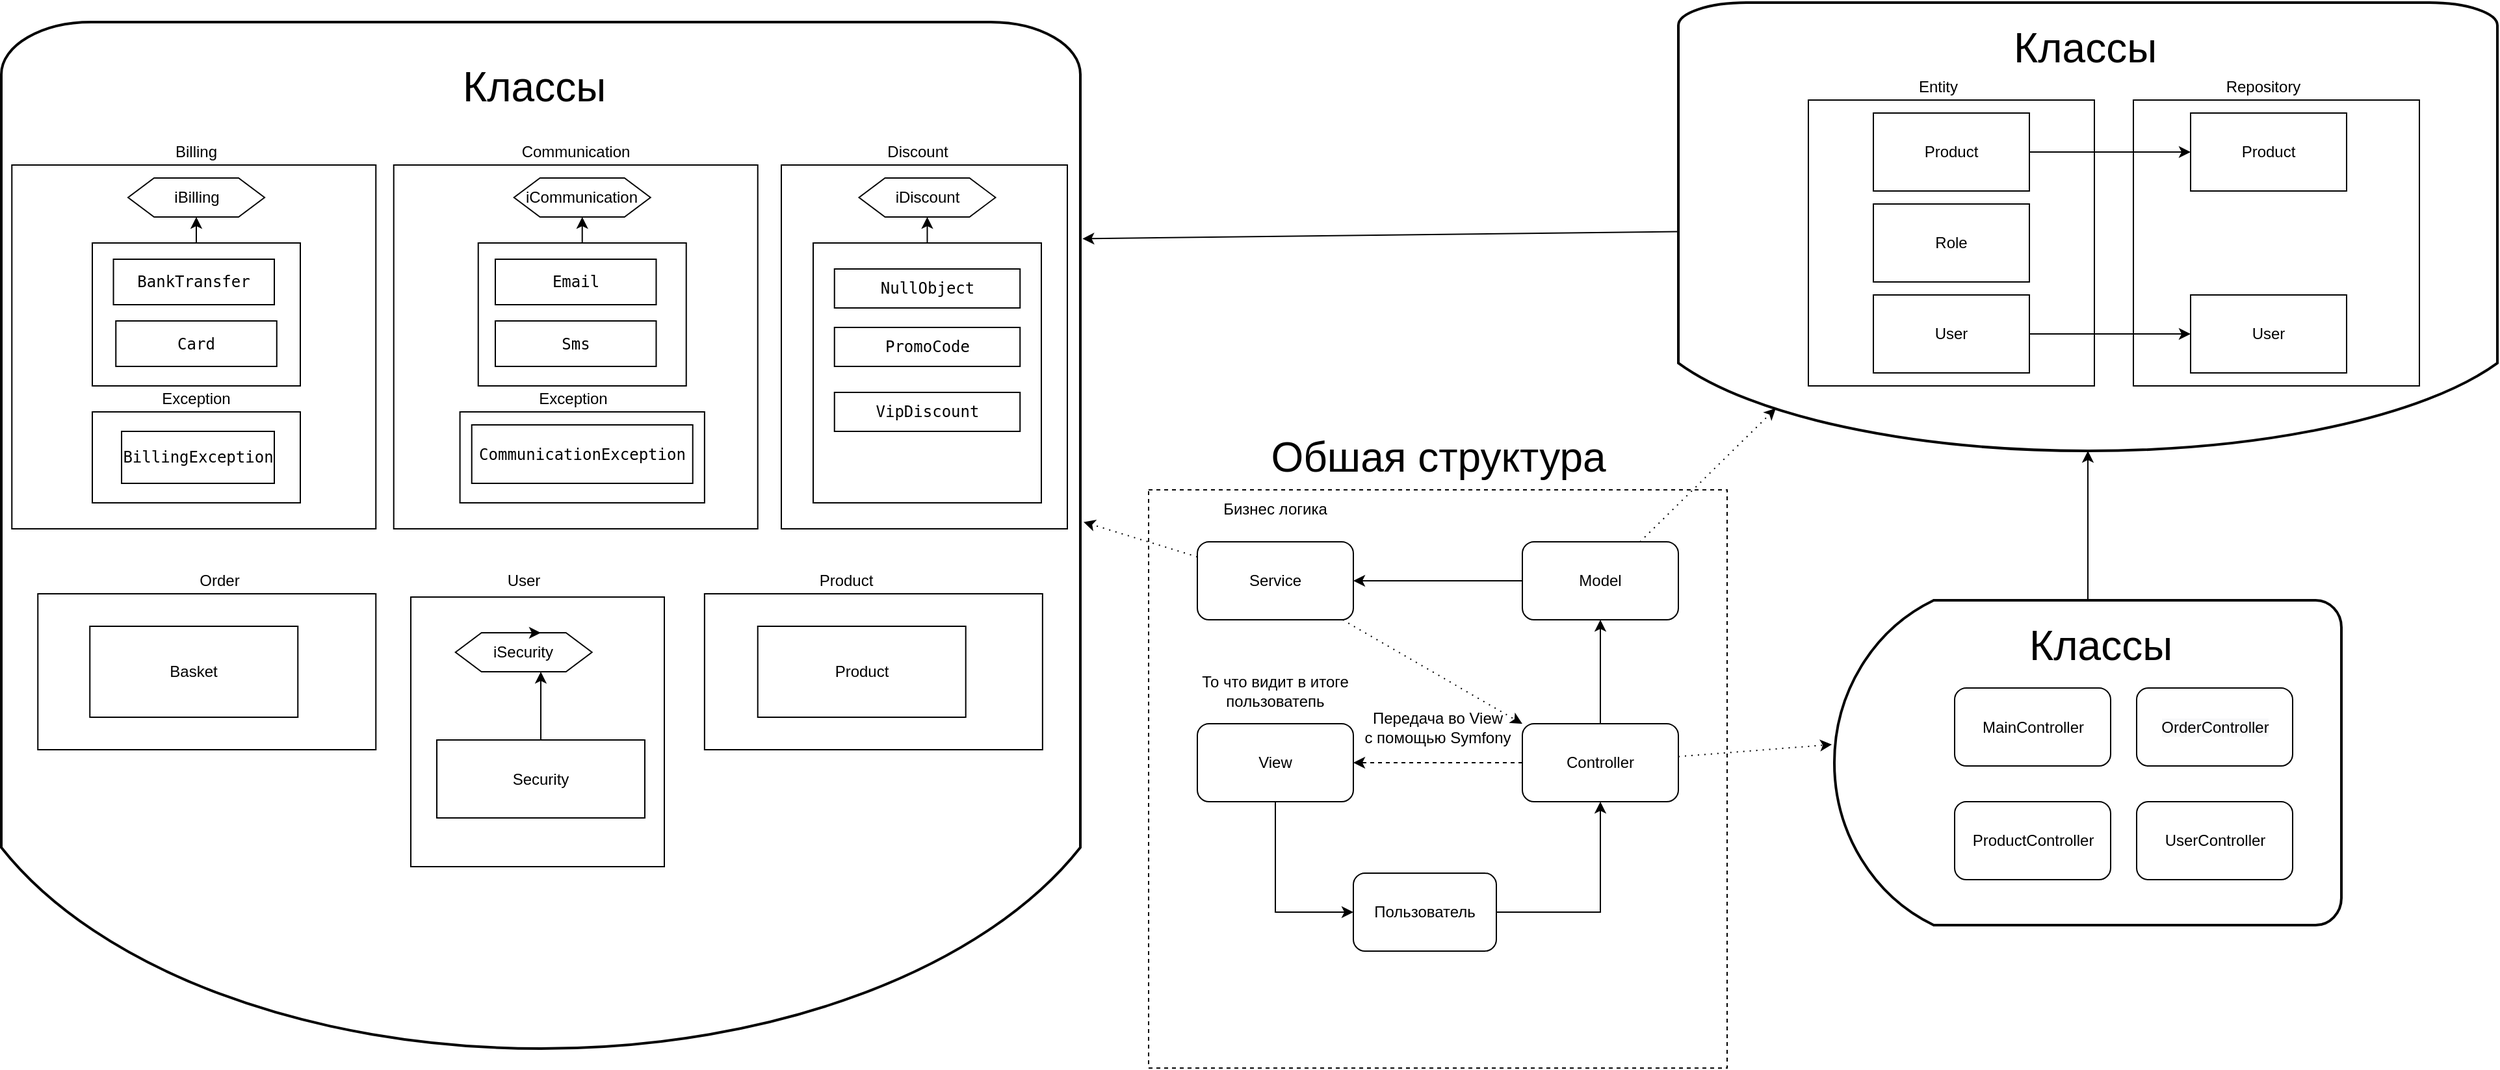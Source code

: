 <mxfile version="14.8.6" type="github">
  <diagram id="C5RBs43oDa-KdzZeNtuy" name="Page-1">
    <mxGraphModel dx="3327" dy="896" grid="1" gridSize="10" guides="1" tooltips="1" connect="1" arrows="1" fold="1" page="1" pageScale="1" pageWidth="827" pageHeight="1169" math="0" shadow="0">
      <root>
        <mxCell id="WIyWlLk6GJQsqaUBKTNV-0" />
        <mxCell id="WIyWlLk6GJQsqaUBKTNV-1" parent="WIyWlLk6GJQsqaUBKTNV-0" />
        <mxCell id="Mz5x171u7_vmsWsvcVdv-13" style="edgeStyle=orthogonalEdgeStyle;rounded=0;orthogonalLoop=1;jettySize=auto;html=1;entryX=1;entryY=0.5;entryDx=0;entryDy=0;dashed=1;" edge="1" parent="WIyWlLk6GJQsqaUBKTNV-1" source="Mz5x171u7_vmsWsvcVdv-2" target="Mz5x171u7_vmsWsvcVdv-5">
          <mxGeometry relative="1" as="geometry" />
        </mxCell>
        <mxCell id="Mz5x171u7_vmsWsvcVdv-40" style="edgeStyle=none;rounded=0;orthogonalLoop=1;jettySize=auto;html=1;" edge="1" parent="WIyWlLk6GJQsqaUBKTNV-1" source="Mz5x171u7_vmsWsvcVdv-2">
          <mxGeometry relative="1" as="geometry">
            <mxPoint x="60" y="540" as="targetPoint" />
          </mxGeometry>
        </mxCell>
        <mxCell id="Mz5x171u7_vmsWsvcVdv-71" style="edgeStyle=none;rounded=0;orthogonalLoop=1;jettySize=auto;html=1;entryX=1.005;entryY=0.556;entryDx=0;entryDy=0;entryPerimeter=0;dashed=1;dashPattern=1 4;" edge="1" parent="WIyWlLk6GJQsqaUBKTNV-1" source="Mz5x171u7_vmsWsvcVdv-2" target="Mz5x171u7_vmsWsvcVdv-59">
          <mxGeometry relative="1" as="geometry" />
        </mxCell>
        <mxCell id="Mz5x171u7_vmsWsvcVdv-2" value="Controller" style="rounded=1;whiteSpace=wrap;html=1;" vertex="1" parent="WIyWlLk6GJQsqaUBKTNV-1">
          <mxGeometry y="620" width="120" height="60" as="geometry" />
        </mxCell>
        <mxCell id="Mz5x171u7_vmsWsvcVdv-18" style="edgeStyle=orthogonalEdgeStyle;rounded=0;orthogonalLoop=1;jettySize=auto;html=1;entryX=1;entryY=0.5;entryDx=0;entryDy=0;" edge="1" parent="WIyWlLk6GJQsqaUBKTNV-1" source="Mz5x171u7_vmsWsvcVdv-3" target="Mz5x171u7_vmsWsvcVdv-4">
          <mxGeometry relative="1" as="geometry" />
        </mxCell>
        <mxCell id="Mz5x171u7_vmsWsvcVdv-87" style="edgeStyle=none;rounded=0;orthogonalLoop=1;jettySize=auto;html=1;entryX=0.905;entryY=0.881;entryDx=0;entryDy=0;entryPerimeter=0;dashed=1;dashPattern=1 4;" edge="1" parent="WIyWlLk6GJQsqaUBKTNV-1" source="Mz5x171u7_vmsWsvcVdv-3" target="Mz5x171u7_vmsWsvcVdv-72">
          <mxGeometry relative="1" as="geometry" />
        </mxCell>
        <mxCell id="Mz5x171u7_vmsWsvcVdv-3" value="Model" style="rounded=1;whiteSpace=wrap;html=1;" vertex="1" parent="WIyWlLk6GJQsqaUBKTNV-1">
          <mxGeometry y="480" width="120" height="60" as="geometry" />
        </mxCell>
        <mxCell id="Mz5x171u7_vmsWsvcVdv-102" style="edgeStyle=none;rounded=0;orthogonalLoop=1;jettySize=auto;html=1;entryX=0.487;entryY=-0.003;entryDx=0;entryDy=0;entryPerimeter=0;dashed=1;dashPattern=1 4;" edge="1" parent="WIyWlLk6GJQsqaUBKTNV-1" source="Mz5x171u7_vmsWsvcVdv-4" target="Mz5x171u7_vmsWsvcVdv-100">
          <mxGeometry relative="1" as="geometry" />
        </mxCell>
        <mxCell id="Mz5x171u7_vmsWsvcVdv-105" style="edgeStyle=none;rounded=0;orthogonalLoop=1;jettySize=auto;html=1;entryX=0.882;entryY=0.467;entryDx=0;entryDy=0;entryPerimeter=0;dashed=1;dashPattern=1 4;" edge="1" parent="WIyWlLk6GJQsqaUBKTNV-1" source="Mz5x171u7_vmsWsvcVdv-4" target="Mz5x171u7_vmsWsvcVdv-38">
          <mxGeometry relative="1" as="geometry" />
        </mxCell>
        <mxCell id="Mz5x171u7_vmsWsvcVdv-4" value="Service" style="rounded=1;whiteSpace=wrap;html=1;" vertex="1" parent="WIyWlLk6GJQsqaUBKTNV-1">
          <mxGeometry x="-250" y="480" width="120" height="60" as="geometry" />
        </mxCell>
        <mxCell id="Mz5x171u7_vmsWsvcVdv-11" style="edgeStyle=orthogonalEdgeStyle;rounded=0;orthogonalLoop=1;jettySize=auto;html=1;entryX=0;entryY=0.5;entryDx=0;entryDy=0;" edge="1" parent="WIyWlLk6GJQsqaUBKTNV-1" source="Mz5x171u7_vmsWsvcVdv-5" target="Mz5x171u7_vmsWsvcVdv-6">
          <mxGeometry relative="1" as="geometry" />
        </mxCell>
        <mxCell id="Mz5x171u7_vmsWsvcVdv-5" value="View" style="rounded=1;whiteSpace=wrap;html=1;" vertex="1" parent="WIyWlLk6GJQsqaUBKTNV-1">
          <mxGeometry x="-250" y="620" width="120" height="60" as="geometry" />
        </mxCell>
        <mxCell id="Mz5x171u7_vmsWsvcVdv-12" style="edgeStyle=orthogonalEdgeStyle;rounded=0;orthogonalLoop=1;jettySize=auto;html=1;entryX=0.5;entryY=1;entryDx=0;entryDy=0;" edge="1" parent="WIyWlLk6GJQsqaUBKTNV-1" source="Mz5x171u7_vmsWsvcVdv-6" target="Mz5x171u7_vmsWsvcVdv-2">
          <mxGeometry relative="1" as="geometry" />
        </mxCell>
        <mxCell id="Mz5x171u7_vmsWsvcVdv-6" value="Пользователь" style="rounded=1;whiteSpace=wrap;html=1;" vertex="1" parent="WIyWlLk6GJQsqaUBKTNV-1">
          <mxGeometry x="-130" y="735" width="110" height="60" as="geometry" />
        </mxCell>
        <mxCell id="Mz5x171u7_vmsWsvcVdv-32" value="Бизнес логика" style="text;html=1;strokeColor=none;fillColor=none;align=center;verticalAlign=middle;whiteSpace=wrap;rounded=0;" vertex="1" parent="WIyWlLk6GJQsqaUBKTNV-1">
          <mxGeometry x="-245" y="420" width="110" height="70" as="geometry" />
        </mxCell>
        <mxCell id="Mz5x171u7_vmsWsvcVdv-34" style="edgeStyle=orthogonalEdgeStyle;rounded=0;orthogonalLoop=1;jettySize=auto;html=1;exitX=0.5;exitY=1;exitDx=0;exitDy=0;" edge="1" parent="WIyWlLk6GJQsqaUBKTNV-1" source="Mz5x171u7_vmsWsvcVdv-32" target="Mz5x171u7_vmsWsvcVdv-32">
          <mxGeometry relative="1" as="geometry" />
        </mxCell>
        <mxCell id="Mz5x171u7_vmsWsvcVdv-37" value="То что видит в итоге пользоватепь" style="text;html=1;strokeColor=none;fillColor=none;align=center;verticalAlign=middle;whiteSpace=wrap;rounded=0;" vertex="1" parent="WIyWlLk6GJQsqaUBKTNV-1">
          <mxGeometry x="-260" y="585" width="140" height="20" as="geometry" />
        </mxCell>
        <mxCell id="Mz5x171u7_vmsWsvcVdv-38" value="Передача во View &lt;br&gt;c помощью Symfony" style="text;html=1;strokeColor=none;fillColor=none;align=center;verticalAlign=middle;whiteSpace=wrap;rounded=0;" vertex="1" parent="WIyWlLk6GJQsqaUBKTNV-1">
          <mxGeometry x="-150" y="585" width="170" height="75" as="geometry" />
        </mxCell>
        <mxCell id="Mz5x171u7_vmsWsvcVdv-80" style="edgeStyle=none;rounded=0;orthogonalLoop=1;jettySize=auto;html=1;" edge="1" parent="WIyWlLk6GJQsqaUBKTNV-1" source="Mz5x171u7_vmsWsvcVdv-59" target="Mz5x171u7_vmsWsvcVdv-72">
          <mxGeometry relative="1" as="geometry" />
        </mxCell>
        <mxCell id="Mz5x171u7_vmsWsvcVdv-59" value="" style="strokeWidth=2;html=1;shape=mxgraph.flowchart.delay;whiteSpace=wrap;shadow=0;labelBackgroundColor=none;sketch=0;fillColor=#ffffff;gradientColor=none;direction=west;" vertex="1" parent="WIyWlLk6GJQsqaUBKTNV-1">
          <mxGeometry x="240" y="525" width="390" height="250" as="geometry" />
        </mxCell>
        <mxCell id="Mz5x171u7_vmsWsvcVdv-61" value="&lt;span&gt;MainController&lt;/span&gt;" style="rounded=1;whiteSpace=wrap;html=1;shadow=0;labelBackgroundColor=none;sketch=0;fillColor=#ffffff;gradientColor=none;" vertex="1" parent="WIyWlLk6GJQsqaUBKTNV-1">
          <mxGeometry x="332.5" y="592.5" width="120" height="60" as="geometry" />
        </mxCell>
        <mxCell id="Mz5x171u7_vmsWsvcVdv-62" value="&#xa;&#xa;&lt;span style=&quot;color: rgb(0, 0, 0); font-family: helvetica; font-size: 12px; font-style: normal; font-weight: 400; letter-spacing: normal; text-align: center; text-indent: 0px; text-transform: none; word-spacing: 0px; background-color: rgb(248, 249, 250); display: inline; float: none;&quot;&gt;OrderController&lt;/span&gt;&#xa;&#xa;" style="rounded=1;whiteSpace=wrap;html=1;shadow=0;labelBackgroundColor=none;sketch=0;fillColor=#ffffff;gradientColor=none;" vertex="1" parent="WIyWlLk6GJQsqaUBKTNV-1">
          <mxGeometry x="472.5" y="592.5" width="120" height="60" as="geometry" />
        </mxCell>
        <mxCell id="Mz5x171u7_vmsWsvcVdv-63" value="&lt;span&gt;ProductController&lt;/span&gt;" style="rounded=1;whiteSpace=wrap;html=1;shadow=0;labelBackgroundColor=none;sketch=0;fillColor=#ffffff;gradientColor=none;" vertex="1" parent="WIyWlLk6GJQsqaUBKTNV-1">
          <mxGeometry x="332.5" y="680" width="120" height="60" as="geometry" />
        </mxCell>
        <mxCell id="Mz5x171u7_vmsWsvcVdv-64" value="&lt;span&gt;UserController&lt;/span&gt;" style="rounded=1;whiteSpace=wrap;html=1;shadow=0;labelBackgroundColor=none;sketch=0;fillColor=#ffffff;gradientColor=none;" vertex="1" parent="WIyWlLk6GJQsqaUBKTNV-1">
          <mxGeometry x="472.5" y="680" width="120" height="60" as="geometry" />
        </mxCell>
        <mxCell id="Mz5x171u7_vmsWsvcVdv-101" style="edgeStyle=none;rounded=0;orthogonalLoop=1;jettySize=auto;html=1;entryX=0.211;entryY=-0.002;entryDx=0;entryDy=0;entryPerimeter=0;" edge="1" parent="WIyWlLk6GJQsqaUBKTNV-1" source="Mz5x171u7_vmsWsvcVdv-72" target="Mz5x171u7_vmsWsvcVdv-100">
          <mxGeometry relative="1" as="geometry" />
        </mxCell>
        <mxCell id="Mz5x171u7_vmsWsvcVdv-72" value="" style="strokeWidth=2;html=1;shape=mxgraph.flowchart.delay;whiteSpace=wrap;shadow=0;labelBackgroundColor=none;sketch=0;fillColor=#ffffff;gradientColor=none;direction=south;" vertex="1" parent="WIyWlLk6GJQsqaUBKTNV-1">
          <mxGeometry x="120" y="65" width="630" height="345" as="geometry" />
        </mxCell>
        <mxCell id="Mz5x171u7_vmsWsvcVdv-74" style="edgeStyle=none;rounded=0;orthogonalLoop=1;jettySize=auto;html=1;exitX=0;exitY=0.5;exitDx=0;exitDy=0;exitPerimeter=0;dashed=1;dashPattern=1 4;" edge="1" parent="WIyWlLk6GJQsqaUBKTNV-1">
          <mxGeometry relative="1" as="geometry">
            <mxPoint x="425" y="170" as="sourcePoint" />
            <mxPoint x="425" y="170" as="targetPoint" />
          </mxGeometry>
        </mxCell>
        <mxCell id="Mz5x171u7_vmsWsvcVdv-83" value="" style="whiteSpace=wrap;html=1;aspect=fixed;shadow=0;labelBackgroundColor=none;sketch=0;fillColor=#ffffff;gradientColor=none;" vertex="1" parent="WIyWlLk6GJQsqaUBKTNV-1">
          <mxGeometry x="220" y="140" width="220" height="220" as="geometry" />
        </mxCell>
        <mxCell id="Mz5x171u7_vmsWsvcVdv-84" value="" style="whiteSpace=wrap;html=1;aspect=fixed;shadow=0;labelBackgroundColor=none;sketch=0;fillColor=#ffffff;gradientColor=none;" vertex="1" parent="WIyWlLk6GJQsqaUBKTNV-1">
          <mxGeometry x="470" y="140" width="220" height="220" as="geometry" />
        </mxCell>
        <mxCell id="Mz5x171u7_vmsWsvcVdv-96" style="edgeStyle=none;rounded=0;orthogonalLoop=1;jettySize=auto;html=1;entryX=0;entryY=0.5;entryDx=0;entryDy=0;" edge="1" parent="WIyWlLk6GJQsqaUBKTNV-1" source="Mz5x171u7_vmsWsvcVdv-85" target="Mz5x171u7_vmsWsvcVdv-93">
          <mxGeometry relative="1" as="geometry" />
        </mxCell>
        <mxCell id="Mz5x171u7_vmsWsvcVdv-85" value="Product" style="rounded=0;whiteSpace=wrap;html=1;shadow=0;labelBackgroundColor=none;sketch=0;fillColor=#ffffff;gradientColor=none;" vertex="1" parent="WIyWlLk6GJQsqaUBKTNV-1">
          <mxGeometry x="270" y="150" width="120" height="60" as="geometry" />
        </mxCell>
        <mxCell id="Mz5x171u7_vmsWsvcVdv-86" value="Role" style="rounded=0;whiteSpace=wrap;html=1;shadow=0;labelBackgroundColor=none;sketch=0;fillColor=#ffffff;gradientColor=none;" vertex="1" parent="WIyWlLk6GJQsqaUBKTNV-1">
          <mxGeometry x="270" y="220" width="120" height="60" as="geometry" />
        </mxCell>
        <mxCell id="Mz5x171u7_vmsWsvcVdv-88" value="Entity" style="text;html=1;strokeColor=none;fillColor=none;align=center;verticalAlign=middle;whiteSpace=wrap;rounded=0;shadow=0;labelBackgroundColor=none;sketch=0;" vertex="1" parent="WIyWlLk6GJQsqaUBKTNV-1">
          <mxGeometry x="300" y="120" width="40" height="20" as="geometry" />
        </mxCell>
        <mxCell id="Mz5x171u7_vmsWsvcVdv-89" value="Repository" style="text;html=1;strokeColor=none;fillColor=none;align=center;verticalAlign=middle;whiteSpace=wrap;rounded=0;shadow=0;labelBackgroundColor=none;sketch=0;" vertex="1" parent="WIyWlLk6GJQsqaUBKTNV-1">
          <mxGeometry x="550" y="120" width="40" height="20" as="geometry" />
        </mxCell>
        <mxCell id="Mz5x171u7_vmsWsvcVdv-97" style="edgeStyle=none;rounded=0;orthogonalLoop=1;jettySize=auto;html=1;entryX=0;entryY=0.5;entryDx=0;entryDy=0;" edge="1" parent="WIyWlLk6GJQsqaUBKTNV-1" source="Mz5x171u7_vmsWsvcVdv-92" target="Mz5x171u7_vmsWsvcVdv-94">
          <mxGeometry relative="1" as="geometry" />
        </mxCell>
        <mxCell id="Mz5x171u7_vmsWsvcVdv-92" value="User" style="rounded=0;whiteSpace=wrap;html=1;shadow=0;labelBackgroundColor=none;sketch=0;fillColor=#ffffff;gradientColor=none;" vertex="1" parent="WIyWlLk6GJQsqaUBKTNV-1">
          <mxGeometry x="270" y="290" width="120" height="60" as="geometry" />
        </mxCell>
        <mxCell id="Mz5x171u7_vmsWsvcVdv-93" value="Product" style="rounded=0;whiteSpace=wrap;html=1;shadow=0;labelBackgroundColor=none;sketch=0;fillColor=#ffffff;gradientColor=none;" vertex="1" parent="WIyWlLk6GJQsqaUBKTNV-1">
          <mxGeometry x="514" y="150" width="120" height="60" as="geometry" />
        </mxCell>
        <mxCell id="Mz5x171u7_vmsWsvcVdv-94" value="User" style="rounded=0;whiteSpace=wrap;html=1;shadow=0;labelBackgroundColor=none;sketch=0;fillColor=#ffffff;gradientColor=none;" vertex="1" parent="WIyWlLk6GJQsqaUBKTNV-1">
          <mxGeometry x="514" y="290" width="120" height="60" as="geometry" />
        </mxCell>
        <mxCell id="Mz5x171u7_vmsWsvcVdv-98" style="edgeStyle=none;rounded=0;orthogonalLoop=1;jettySize=auto;html=1;exitX=0.75;exitY=0;exitDx=0;exitDy=0;" edge="1" parent="WIyWlLk6GJQsqaUBKTNV-1" source="Mz5x171u7_vmsWsvcVdv-61" target="Mz5x171u7_vmsWsvcVdv-61">
          <mxGeometry relative="1" as="geometry" />
        </mxCell>
        <mxCell id="Mz5x171u7_vmsWsvcVdv-100" value="" style="strokeWidth=2;html=1;shape=mxgraph.flowchart.delay;whiteSpace=wrap;shadow=0;labelBackgroundColor=none;sketch=0;fillColor=#ffffff;gradientColor=none;direction=south;" vertex="1" parent="WIyWlLk6GJQsqaUBKTNV-1">
          <mxGeometry x="-1170" y="80" width="830" height="790" as="geometry" />
        </mxCell>
        <mxCell id="Mz5x171u7_vmsWsvcVdv-107" value="Billing" style="text;html=1;strokeColor=none;fillColor=none;align=center;verticalAlign=middle;whiteSpace=wrap;rounded=0;shadow=0;labelBackgroundColor=none;sketch=0;" vertex="1" parent="WIyWlLk6GJQsqaUBKTNV-1">
          <mxGeometry x="-1040" y="170" width="40" height="20" as="geometry" />
        </mxCell>
        <mxCell id="Mz5x171u7_vmsWsvcVdv-109" value="" style="whiteSpace=wrap;html=1;aspect=fixed;shadow=0;labelBackgroundColor=none;sketch=0;fillColor=#ffffff;gradientColor=none;" vertex="1" parent="WIyWlLk6GJQsqaUBKTNV-1">
          <mxGeometry x="-1161.87" y="190" width="280" height="280" as="geometry" />
        </mxCell>
        <mxCell id="Mz5x171u7_vmsWsvcVdv-110" value="iBilling" style="shape=hexagon;perimeter=hexagonPerimeter2;whiteSpace=wrap;html=1;fixedSize=1;shadow=0;labelBackgroundColor=none;sketch=0;fillColor=#ffffff;gradientColor=none;" vertex="1" parent="WIyWlLk6GJQsqaUBKTNV-1">
          <mxGeometry x="-1072.49" y="200" width="105" height="30" as="geometry" />
        </mxCell>
        <mxCell id="Mz5x171u7_vmsWsvcVdv-111" value="&lt;pre style=&quot;font-family: &amp;quot;jetbrains mono&amp;quot;, monospace;&quot;&gt;&lt;span style=&quot;background-color: rgb(255, 255, 255);&quot;&gt;BankTransfer&lt;/span&gt;&lt;/pre&gt;" style="rounded=0;whiteSpace=wrap;html=1;shadow=0;labelBackgroundColor=none;sketch=0;fillColor=#ffffff;gradientColor=none;" vertex="1" parent="WIyWlLk6GJQsqaUBKTNV-1">
          <mxGeometry x="-1083.74" y="262.5" width="123.75" height="35" as="geometry" />
        </mxCell>
        <mxCell id="Mz5x171u7_vmsWsvcVdv-112" value="&lt;pre style=&quot;font-family: &amp;quot;jetbrains mono&amp;quot;, monospace;&quot;&gt;&lt;span style=&quot;background-color: rgb(255, 255, 255);&quot;&gt;Card&lt;/span&gt;&lt;/pre&gt;" style="rounded=0;whiteSpace=wrap;html=1;shadow=0;labelBackgroundColor=none;sketch=0;fillColor=#ffffff;gradientColor=none;" vertex="1" parent="WIyWlLk6GJQsqaUBKTNV-1">
          <mxGeometry x="-1081.87" y="310" width="123.75" height="35" as="geometry" />
        </mxCell>
        <mxCell id="Mz5x171u7_vmsWsvcVdv-118" value="" style="edgeStyle=none;rounded=0;orthogonalLoop=1;jettySize=auto;html=1;" edge="1" parent="WIyWlLk6GJQsqaUBKTNV-1" source="Mz5x171u7_vmsWsvcVdv-116" target="Mz5x171u7_vmsWsvcVdv-110">
          <mxGeometry relative="1" as="geometry" />
        </mxCell>
        <mxCell id="Mz5x171u7_vmsWsvcVdv-116" value="" style="rounded=0;whiteSpace=wrap;html=1;shadow=0;labelBackgroundColor=none;sketch=0;fillColor=none;gradientColor=none;" vertex="1" parent="WIyWlLk6GJQsqaUBKTNV-1">
          <mxGeometry x="-1099.99" y="250" width="159.99" height="110" as="geometry" />
        </mxCell>
        <mxCell id="Mz5x171u7_vmsWsvcVdv-119" value="" style="rounded=0;whiteSpace=wrap;html=1;shadow=0;labelBackgroundColor=none;sketch=0;fillColor=none;gradientColor=none;" vertex="1" parent="WIyWlLk6GJQsqaUBKTNV-1">
          <mxGeometry x="-1099.99" y="380" width="159.99" height="70" as="geometry" />
        </mxCell>
        <mxCell id="Mz5x171u7_vmsWsvcVdv-120" value="Exception" style="text;html=1;strokeColor=none;fillColor=none;align=center;verticalAlign=middle;whiteSpace=wrap;rounded=0;shadow=0;labelBackgroundColor=none;sketch=0;" vertex="1" parent="WIyWlLk6GJQsqaUBKTNV-1">
          <mxGeometry x="-1039.99" y="360" width="40" height="20" as="geometry" />
        </mxCell>
        <mxCell id="Mz5x171u7_vmsWsvcVdv-121" value="&lt;pre style=&quot;font-family: &amp;#34;jetbrains mono&amp;#34; , monospace&quot;&gt;&lt;span style=&quot;background-color: rgb(255 , 255 , 255)&quot;&gt;BillingException&lt;/span&gt;&lt;/pre&gt;" style="rounded=0;whiteSpace=wrap;html=1;shadow=0;labelBackgroundColor=none;sketch=0;fillColor=none;gradientColor=none;" vertex="1" parent="WIyWlLk6GJQsqaUBKTNV-1">
          <mxGeometry x="-1077.49" y="395" width="117.49" height="40" as="geometry" />
        </mxCell>
        <mxCell id="Mz5x171u7_vmsWsvcVdv-122" value="" style="whiteSpace=wrap;html=1;aspect=fixed;shadow=0;labelBackgroundColor=none;sketch=0;fillColor=none;gradientColor=none;dashed=1;" vertex="1" parent="WIyWlLk6GJQsqaUBKTNV-1">
          <mxGeometry x="-287.5" y="440" width="445" height="445" as="geometry" />
        </mxCell>
        <mxCell id="Mz5x171u7_vmsWsvcVdv-123" value="Обшая структура" style="text;html=1;strokeColor=none;fillColor=none;align=center;verticalAlign=middle;whiteSpace=wrap;rounded=0;shadow=0;dashed=1;labelBackgroundColor=none;sketch=0;fontSize=32;" vertex="1" parent="WIyWlLk6GJQsqaUBKTNV-1">
          <mxGeometry x="-212.5" y="405" width="295" height="20" as="geometry" />
        </mxCell>
        <mxCell id="Mz5x171u7_vmsWsvcVdv-124" value="Классы" style="text;html=1;strokeColor=none;fillColor=none;align=center;verticalAlign=middle;whiteSpace=wrap;rounded=0;shadow=0;dashed=1;labelBackgroundColor=none;sketch=0;fontSize=32;" vertex="1" parent="WIyWlLk6GJQsqaUBKTNV-1">
          <mxGeometry x="-780" y="120" width="40" height="20" as="geometry" />
        </mxCell>
        <mxCell id="Mz5x171u7_vmsWsvcVdv-125" value="Классы" style="text;html=1;strokeColor=none;fillColor=none;align=center;verticalAlign=middle;whiteSpace=wrap;rounded=0;shadow=0;dashed=1;labelBackgroundColor=none;sketch=0;fontSize=32;" vertex="1" parent="WIyWlLk6GJQsqaUBKTNV-1">
          <mxGeometry x="412.5" y="90" width="40" height="20" as="geometry" />
        </mxCell>
        <mxCell id="Mz5x171u7_vmsWsvcVdv-126" value="Классы" style="text;html=1;strokeColor=none;fillColor=none;align=center;verticalAlign=middle;whiteSpace=wrap;rounded=0;shadow=0;dashed=1;labelBackgroundColor=none;sketch=0;fontSize=32;" vertex="1" parent="WIyWlLk6GJQsqaUBKTNV-1">
          <mxGeometry x="425" y="550" width="40" height="20" as="geometry" />
        </mxCell>
        <mxCell id="Mz5x171u7_vmsWsvcVdv-128" value="Communication" style="text;html=1;strokeColor=none;fillColor=none;align=center;verticalAlign=middle;whiteSpace=wrap;rounded=0;shadow=0;labelBackgroundColor=none;sketch=0;" vertex="1" parent="WIyWlLk6GJQsqaUBKTNV-1">
          <mxGeometry x="-748.14" y="170" width="40" height="20" as="geometry" />
        </mxCell>
        <mxCell id="Mz5x171u7_vmsWsvcVdv-129" value="" style="whiteSpace=wrap;html=1;aspect=fixed;shadow=0;labelBackgroundColor=none;sketch=0;fillColor=#ffffff;gradientColor=none;" vertex="1" parent="WIyWlLk6GJQsqaUBKTNV-1">
          <mxGeometry x="-868.14" y="190" width="280" height="280" as="geometry" />
        </mxCell>
        <mxCell id="Mz5x171u7_vmsWsvcVdv-130" value="iCommunication" style="shape=hexagon;perimeter=hexagonPerimeter2;whiteSpace=wrap;html=1;fixedSize=1;shadow=0;labelBackgroundColor=none;sketch=0;fillColor=#ffffff;gradientColor=none;" vertex="1" parent="WIyWlLk6GJQsqaUBKTNV-1">
          <mxGeometry x="-775.64" y="200" width="105" height="30" as="geometry" />
        </mxCell>
        <mxCell id="Mz5x171u7_vmsWsvcVdv-131" value="&lt;pre style=&quot;font-family: &amp;quot;jetbrains mono&amp;quot; , monospace&quot;&gt;&lt;font&gt;&lt;span style=&quot;background-color: rgb(255 , 255 , 255)&quot;&gt;Email&lt;/span&gt;&lt;/font&gt;&lt;/pre&gt;" style="rounded=0;whiteSpace=wrap;html=1;shadow=0;labelBackgroundColor=none;sketch=0;fillColor=#ffffff;gradientColor=none;" vertex="1" parent="WIyWlLk6GJQsqaUBKTNV-1">
          <mxGeometry x="-790.01" y="262.5" width="123.75" height="35" as="geometry" />
        </mxCell>
        <mxCell id="Mz5x171u7_vmsWsvcVdv-132" value="&lt;pre style=&quot;font-family: &amp;quot;jetbrains mono&amp;quot;, monospace;&quot;&gt;&lt;span style=&quot;background-color: rgb(255, 255, 255);&quot;&gt;Sms&lt;/span&gt;&lt;/pre&gt;" style="rounded=0;whiteSpace=wrap;html=1;shadow=0;labelBackgroundColor=none;sketch=0;fillColor=#ffffff;gradientColor=none;" vertex="1" parent="WIyWlLk6GJQsqaUBKTNV-1">
          <mxGeometry x="-790.01" y="310" width="123.75" height="35" as="geometry" />
        </mxCell>
        <mxCell id="Mz5x171u7_vmsWsvcVdv-133" value="" style="edgeStyle=none;rounded=0;orthogonalLoop=1;jettySize=auto;html=1;" edge="1" parent="WIyWlLk6GJQsqaUBKTNV-1" source="Mz5x171u7_vmsWsvcVdv-134" target="Mz5x171u7_vmsWsvcVdv-130">
          <mxGeometry relative="1" as="geometry" />
        </mxCell>
        <mxCell id="Mz5x171u7_vmsWsvcVdv-134" value="" style="rounded=0;whiteSpace=wrap;html=1;shadow=0;labelBackgroundColor=none;sketch=0;fillColor=none;gradientColor=none;" vertex="1" parent="WIyWlLk6GJQsqaUBKTNV-1">
          <mxGeometry x="-803.13" y="250" width="159.99" height="110" as="geometry" />
        </mxCell>
        <mxCell id="Mz5x171u7_vmsWsvcVdv-135" value="" style="rounded=0;whiteSpace=wrap;html=1;shadow=0;labelBackgroundColor=none;sketch=0;fillColor=none;gradientColor=none;" vertex="1" parent="WIyWlLk6GJQsqaUBKTNV-1">
          <mxGeometry x="-817.2" y="380" width="188.13" height="70" as="geometry" />
        </mxCell>
        <mxCell id="Mz5x171u7_vmsWsvcVdv-136" value="Exception" style="text;html=1;strokeColor=none;fillColor=none;align=center;verticalAlign=middle;whiteSpace=wrap;rounded=0;shadow=0;labelBackgroundColor=none;sketch=0;" vertex="1" parent="WIyWlLk6GJQsqaUBKTNV-1">
          <mxGeometry x="-750" y="360" width="40" height="20" as="geometry" />
        </mxCell>
        <mxCell id="Mz5x171u7_vmsWsvcVdv-137" value="&lt;pre style=&quot;font-family: &amp;#34;jetbrains mono&amp;#34; , monospace&quot;&gt;&lt;pre style=&quot;font-family: &amp;#34;jetbrains mono&amp;#34; , monospace&quot;&gt;&lt;span style=&quot;background-color: rgb(255 , 255 , 255)&quot;&gt;CommunicationException&lt;/span&gt;&lt;/pre&gt;&lt;/pre&gt;" style="rounded=0;whiteSpace=wrap;html=1;shadow=0;labelBackgroundColor=none;sketch=0;fillColor=none;gradientColor=none;" vertex="1" parent="WIyWlLk6GJQsqaUBKTNV-1">
          <mxGeometry x="-808.14" y="390" width="170" height="45" as="geometry" />
        </mxCell>
        <mxCell id="Mz5x171u7_vmsWsvcVdv-140" value="" style="rounded=0;whiteSpace=wrap;html=1;shadow=0;labelBackgroundColor=none;sketch=0;fontSize=32;fillColor=none;gradientColor=none;" vertex="1" parent="WIyWlLk6GJQsqaUBKTNV-1">
          <mxGeometry x="-570" y="190" width="220" height="280" as="geometry" />
        </mxCell>
        <mxCell id="Mz5x171u7_vmsWsvcVdv-141" value="iDiscount" style="shape=hexagon;perimeter=hexagonPerimeter2;whiteSpace=wrap;html=1;fixedSize=1;shadow=0;labelBackgroundColor=none;sketch=0;fillColor=#ffffff;gradientColor=none;" vertex="1" parent="WIyWlLk6GJQsqaUBKTNV-1">
          <mxGeometry x="-510.25" y="200" width="105" height="30" as="geometry" />
        </mxCell>
        <mxCell id="Mz5x171u7_vmsWsvcVdv-142" value="Discount" style="text;html=1;strokeColor=none;fillColor=none;align=center;verticalAlign=middle;whiteSpace=wrap;rounded=0;shadow=0;labelBackgroundColor=none;sketch=0;" vertex="1" parent="WIyWlLk6GJQsqaUBKTNV-1">
          <mxGeometry x="-485.5" y="170" width="40" height="20" as="geometry" />
        </mxCell>
        <mxCell id="Mz5x171u7_vmsWsvcVdv-145" style="edgeStyle=none;rounded=0;orthogonalLoop=1;jettySize=auto;html=1;entryX=0.5;entryY=1;entryDx=0;entryDy=0;fontSize=32;fontColor=#000000;" edge="1" parent="WIyWlLk6GJQsqaUBKTNV-1" source="Mz5x171u7_vmsWsvcVdv-143" target="Mz5x171u7_vmsWsvcVdv-141">
          <mxGeometry relative="1" as="geometry" />
        </mxCell>
        <mxCell id="Mz5x171u7_vmsWsvcVdv-143" value="" style="rounded=0;whiteSpace=wrap;html=1;shadow=0;labelBackgroundColor=none;sketch=0;fillColor=none;gradientColor=none;" vertex="1" parent="WIyWlLk6GJQsqaUBKTNV-1">
          <mxGeometry x="-545.5" y="250" width="175.5" height="200" as="geometry" />
        </mxCell>
        <mxCell id="Mz5x171u7_vmsWsvcVdv-144" value="&lt;pre style=&quot;font-family: &amp;#34;jetbrains mono&amp;#34; , monospace&quot;&gt;&lt;pre style=&quot;font-family: &amp;#34;jetbrains mono&amp;#34; , monospace&quot;&gt;&lt;pre style=&quot;font-family: &amp;#34;jetbrains mono&amp;#34; , monospace&quot;&gt;&lt;span style=&quot;background-color: rgb(255 , 255 , 255)&quot;&gt;NullObject&lt;/span&gt;&lt;/pre&gt;&lt;/pre&gt;&lt;/pre&gt;" style="rounded=0;whiteSpace=wrap;html=1;shadow=0;labelBackgroundColor=none;sketch=0;fillColor=none;gradientColor=none;" vertex="1" parent="WIyWlLk6GJQsqaUBKTNV-1">
          <mxGeometry x="-529.13" y="270" width="142.75" height="30" as="geometry" />
        </mxCell>
        <mxCell id="Mz5x171u7_vmsWsvcVdv-146" value="&lt;pre style=&quot;font-family: &amp;#34;jetbrains mono&amp;#34; , monospace&quot;&gt;&lt;pre style=&quot;font-family: &amp;#34;jetbrains mono&amp;#34; , monospace&quot;&gt;&lt;pre style=&quot;font-family: &amp;#34;jetbrains mono&amp;#34; , monospace&quot;&gt;&lt;pre style=&quot;font-family: &amp;#34;jetbrains mono&amp;#34; , monospace&quot;&gt;&lt;span style=&quot;background-color: rgb(255 , 255 , 255)&quot;&gt;PromoCode&lt;/span&gt;&lt;/pre&gt;&lt;/pre&gt;&lt;/pre&gt;&lt;/pre&gt;" style="rounded=0;whiteSpace=wrap;html=1;shadow=0;labelBackgroundColor=none;sketch=0;fillColor=none;gradientColor=none;" vertex="1" parent="WIyWlLk6GJQsqaUBKTNV-1">
          <mxGeometry x="-529.13" y="315" width="142.75" height="30" as="geometry" />
        </mxCell>
        <mxCell id="Mz5x171u7_vmsWsvcVdv-147" value="&lt;pre style=&quot;font-family: &amp;quot;jetbrains mono&amp;quot; , monospace&quot;&gt;&lt;pre style=&quot;font-family: &amp;quot;jetbrains mono&amp;quot; , monospace&quot;&gt;&lt;pre style=&quot;font-family: &amp;quot;jetbrains mono&amp;quot; , monospace&quot;&gt;&lt;pre style=&quot;font-family: &amp;quot;jetbrains mono&amp;quot;, monospace;&quot;&gt;&lt;span style=&quot;background-color: rgb(255, 255, 255);&quot;&gt;VipDiscount&lt;/span&gt;&lt;/pre&gt;&lt;/pre&gt;&lt;/pre&gt;&lt;/pre&gt;" style="rounded=0;whiteSpace=wrap;html=1;shadow=0;labelBackgroundColor=none;sketch=0;fillColor=none;gradientColor=none;" vertex="1" parent="WIyWlLk6GJQsqaUBKTNV-1">
          <mxGeometry x="-529.13" y="365" width="142.75" height="30" as="geometry" />
        </mxCell>
        <mxCell id="Mz5x171u7_vmsWsvcVdv-149" value="" style="rounded=0;whiteSpace=wrap;html=1;shadow=0;labelBackgroundColor=none;sketch=0;fontSize=32;fontColor=#000000;fillColor=none;gradientColor=none;" vertex="1" parent="WIyWlLk6GJQsqaUBKTNV-1">
          <mxGeometry x="-1141.87" y="520" width="260" height="120" as="geometry" />
        </mxCell>
        <mxCell id="Mz5x171u7_vmsWsvcVdv-152" value="Order" style="text;html=1;strokeColor=none;fillColor=none;align=center;verticalAlign=middle;whiteSpace=wrap;rounded=0;shadow=0;labelBackgroundColor=none;sketch=0;fontSize=12;fontColor=#000000;" vertex="1" parent="WIyWlLk6GJQsqaUBKTNV-1">
          <mxGeometry x="-1021.87" y="500" width="40" height="20" as="geometry" />
        </mxCell>
        <mxCell id="Mz5x171u7_vmsWsvcVdv-153" value="Basket" style="rounded=0;whiteSpace=wrap;html=1;shadow=0;labelBackgroundColor=none;sketch=0;fillColor=none;gradientColor=none;" vertex="1" parent="WIyWlLk6GJQsqaUBKTNV-1">
          <mxGeometry x="-1101.87" y="545" width="159.99" height="70" as="geometry" />
        </mxCell>
        <mxCell id="Mz5x171u7_vmsWsvcVdv-158" value="" style="rounded=0;whiteSpace=wrap;html=1;shadow=0;labelBackgroundColor=none;sketch=0;fontSize=32;fontColor=#000000;fillColor=none;gradientColor=none;" vertex="1" parent="WIyWlLk6GJQsqaUBKTNV-1">
          <mxGeometry x="-629.07" y="520" width="260" height="120" as="geometry" />
        </mxCell>
        <mxCell id="Mz5x171u7_vmsWsvcVdv-159" value="Product" style="rounded=0;whiteSpace=wrap;html=1;shadow=0;labelBackgroundColor=none;sketch=0;fillColor=none;gradientColor=none;" vertex="1" parent="WIyWlLk6GJQsqaUBKTNV-1">
          <mxGeometry x="-588.14" y="545" width="159.99" height="70" as="geometry" />
        </mxCell>
        <mxCell id="Mz5x171u7_vmsWsvcVdv-160" value="" style="rounded=0;whiteSpace=wrap;html=1;shadow=0;labelBackgroundColor=none;sketch=0;fontSize=32;fontColor=#000000;fillColor=none;gradientColor=none;" vertex="1" parent="WIyWlLk6GJQsqaUBKTNV-1">
          <mxGeometry x="-855" y="522.5" width="195" height="207.5" as="geometry" />
        </mxCell>
        <mxCell id="Mz5x171u7_vmsWsvcVdv-170" style="edgeStyle=none;rounded=0;orthogonalLoop=1;jettySize=auto;html=1;entryX=0.625;entryY=1;entryDx=0;entryDy=0;fontSize=12;fontColor=#000000;" edge="1" parent="WIyWlLk6GJQsqaUBKTNV-1" source="Mz5x171u7_vmsWsvcVdv-161" target="Mz5x171u7_vmsWsvcVdv-167">
          <mxGeometry relative="1" as="geometry" />
        </mxCell>
        <mxCell id="Mz5x171u7_vmsWsvcVdv-161" value="Security" style="rounded=0;whiteSpace=wrap;html=1;shadow=0;labelBackgroundColor=none;sketch=0;fillColor=none;gradientColor=none;" vertex="1" parent="WIyWlLk6GJQsqaUBKTNV-1">
          <mxGeometry x="-835" y="632.5" width="159.99" height="60" as="geometry" />
        </mxCell>
        <mxCell id="Mz5x171u7_vmsWsvcVdv-162" style="edgeStyle=none;rounded=0;orthogonalLoop=1;jettySize=auto;html=1;exitX=0.25;exitY=0;exitDx=0;exitDy=0;fontSize=12;fontColor=#000000;" edge="1" parent="WIyWlLk6GJQsqaUBKTNV-1" source="Mz5x171u7_vmsWsvcVdv-159" target="Mz5x171u7_vmsWsvcVdv-159">
          <mxGeometry relative="1" as="geometry" />
        </mxCell>
        <mxCell id="Mz5x171u7_vmsWsvcVdv-164" value="Product" style="text;html=1;strokeColor=none;fillColor=none;align=center;verticalAlign=middle;whiteSpace=wrap;rounded=0;shadow=0;labelBackgroundColor=none;sketch=0;fontSize=12;fontColor=#000000;" vertex="1" parent="WIyWlLk6GJQsqaUBKTNV-1">
          <mxGeometry x="-540" y="500" width="40" height="20" as="geometry" />
        </mxCell>
        <mxCell id="Mz5x171u7_vmsWsvcVdv-165" style="edgeStyle=none;rounded=0;orthogonalLoop=1;jettySize=auto;html=1;exitX=0.5;exitY=0;exitDx=0;exitDy=0;fontSize=12;fontColor=#000000;" edge="1" parent="WIyWlLk6GJQsqaUBKTNV-1" source="Mz5x171u7_vmsWsvcVdv-159" target="Mz5x171u7_vmsWsvcVdv-159">
          <mxGeometry relative="1" as="geometry" />
        </mxCell>
        <mxCell id="Mz5x171u7_vmsWsvcVdv-166" value="User" style="text;html=1;strokeColor=none;fillColor=none;align=center;verticalAlign=middle;whiteSpace=wrap;rounded=0;shadow=0;labelBackgroundColor=none;sketch=0;fontSize=12;fontColor=#000000;" vertex="1" parent="WIyWlLk6GJQsqaUBKTNV-1">
          <mxGeometry x="-788.14" y="500" width="40" height="20" as="geometry" />
        </mxCell>
        <mxCell id="Mz5x171u7_vmsWsvcVdv-167" value="iSecurity" style="shape=hexagon;perimeter=hexagonPerimeter2;whiteSpace=wrap;html=1;fixedSize=1;shadow=0;labelBackgroundColor=none;sketch=0;fillColor=#ffffff;gradientColor=none;" vertex="1" parent="WIyWlLk6GJQsqaUBKTNV-1">
          <mxGeometry x="-820.64" y="550" width="105" height="30" as="geometry" />
        </mxCell>
        <mxCell id="Mz5x171u7_vmsWsvcVdv-169" style="edgeStyle=none;rounded=0;orthogonalLoop=1;jettySize=auto;html=1;exitX=0.5;exitY=0;exitDx=0;exitDy=0;entryX=0.625;entryY=0;entryDx=0;entryDy=0;fontSize=12;fontColor=#000000;" edge="1" parent="WIyWlLk6GJQsqaUBKTNV-1" source="Mz5x171u7_vmsWsvcVdv-167" target="Mz5x171u7_vmsWsvcVdv-167">
          <mxGeometry relative="1" as="geometry" />
        </mxCell>
      </root>
    </mxGraphModel>
  </diagram>
</mxfile>
